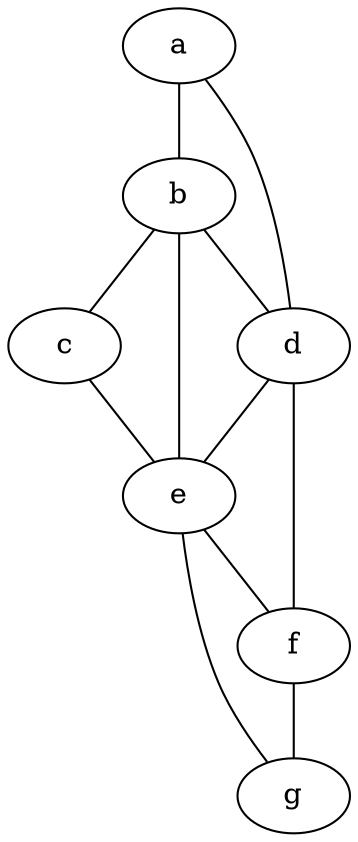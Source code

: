 graph graphname {
    a -- b [weight=7];
    b -- c [weight=8];
    a -- d [weight=5];
    b -- d [weight=9];
    b -- e [weight=7];
    c -- e [weight=5];
    d -- e [weight=15];
    d -- f [weight=6];
    e -- f [weight=8];
    e -- g [weight=9];
    f -- g [weight=11];
}
